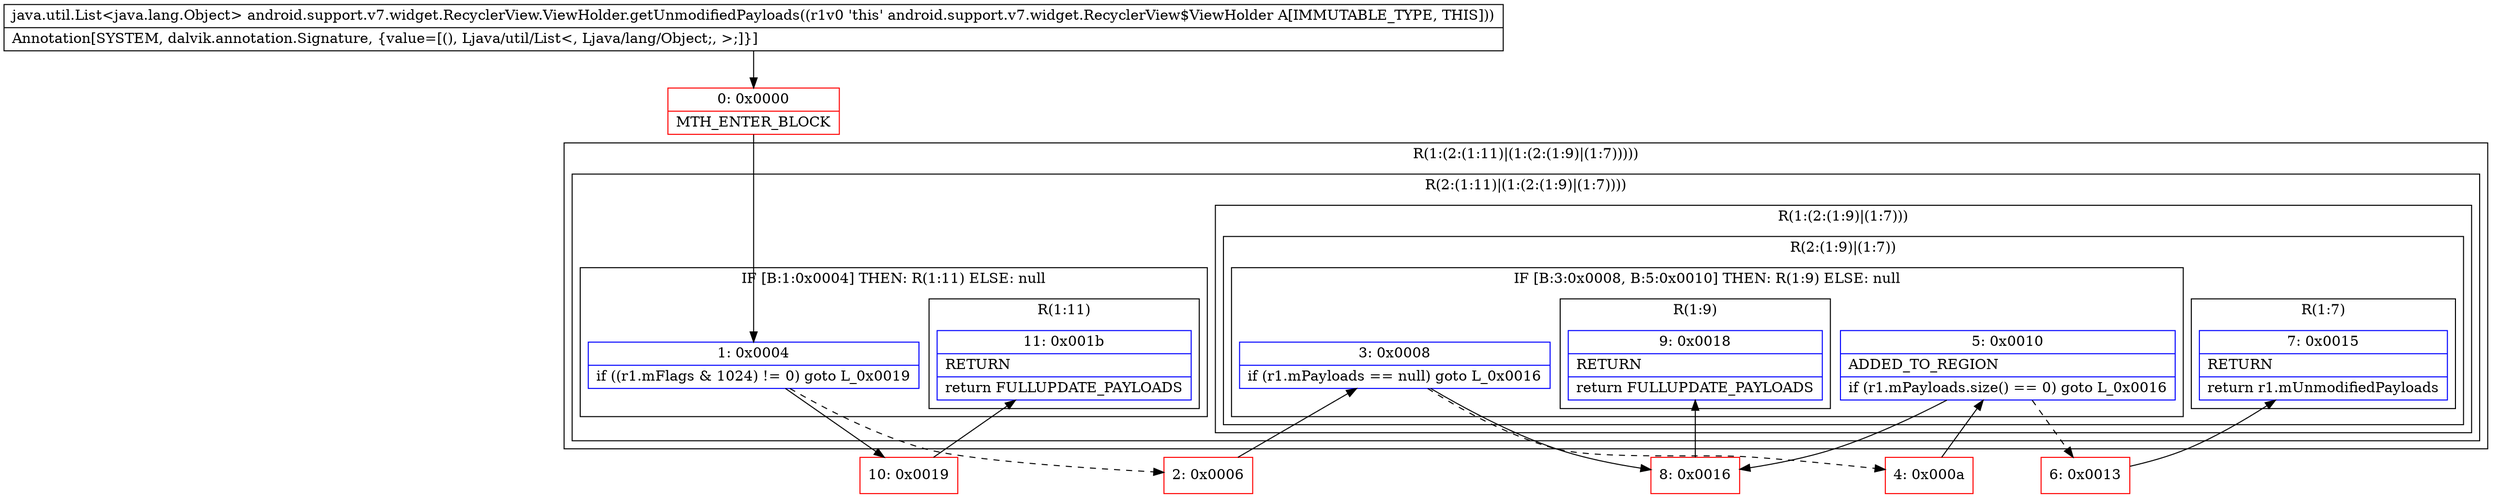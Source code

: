 digraph "CFG forandroid.support.v7.widget.RecyclerView.ViewHolder.getUnmodifiedPayloads()Ljava\/util\/List;" {
subgraph cluster_Region_2059618833 {
label = "R(1:(2:(1:11)|(1:(2:(1:9)|(1:7)))))";
node [shape=record,color=blue];
subgraph cluster_Region_1934301058 {
label = "R(2:(1:11)|(1:(2:(1:9)|(1:7))))";
node [shape=record,color=blue];
subgraph cluster_IfRegion_1618165052 {
label = "IF [B:1:0x0004] THEN: R(1:11) ELSE: null";
node [shape=record,color=blue];
Node_1 [shape=record,label="{1\:\ 0x0004|if ((r1.mFlags & 1024) != 0) goto L_0x0019\l}"];
subgraph cluster_Region_428279400 {
label = "R(1:11)";
node [shape=record,color=blue];
Node_11 [shape=record,label="{11\:\ 0x001b|RETURN\l|return FULLUPDATE_PAYLOADS\l}"];
}
}
subgraph cluster_Region_2037662859 {
label = "R(1:(2:(1:9)|(1:7)))";
node [shape=record,color=blue];
subgraph cluster_Region_1378396960 {
label = "R(2:(1:9)|(1:7))";
node [shape=record,color=blue];
subgraph cluster_IfRegion_726394500 {
label = "IF [B:3:0x0008, B:5:0x0010] THEN: R(1:9) ELSE: null";
node [shape=record,color=blue];
Node_3 [shape=record,label="{3\:\ 0x0008|if (r1.mPayloads == null) goto L_0x0016\l}"];
Node_5 [shape=record,label="{5\:\ 0x0010|ADDED_TO_REGION\l|if (r1.mPayloads.size() == 0) goto L_0x0016\l}"];
subgraph cluster_Region_173932995 {
label = "R(1:9)";
node [shape=record,color=blue];
Node_9 [shape=record,label="{9\:\ 0x0018|RETURN\l|return FULLUPDATE_PAYLOADS\l}"];
}
}
subgraph cluster_Region_1364544543 {
label = "R(1:7)";
node [shape=record,color=blue];
Node_7 [shape=record,label="{7\:\ 0x0015|RETURN\l|return r1.mUnmodifiedPayloads\l}"];
}
}
}
}
}
Node_0 [shape=record,color=red,label="{0\:\ 0x0000|MTH_ENTER_BLOCK\l}"];
Node_2 [shape=record,color=red,label="{2\:\ 0x0006}"];
Node_4 [shape=record,color=red,label="{4\:\ 0x000a}"];
Node_6 [shape=record,color=red,label="{6\:\ 0x0013}"];
Node_8 [shape=record,color=red,label="{8\:\ 0x0016}"];
Node_10 [shape=record,color=red,label="{10\:\ 0x0019}"];
MethodNode[shape=record,label="{java.util.List\<java.lang.Object\> android.support.v7.widget.RecyclerView.ViewHolder.getUnmodifiedPayloads((r1v0 'this' android.support.v7.widget.RecyclerView$ViewHolder A[IMMUTABLE_TYPE, THIS]))  | Annotation[SYSTEM, dalvik.annotation.Signature, \{value=[(), Ljava\/util\/List\<, Ljava\/lang\/Object;, \>;]\}]\l}"];
MethodNode -> Node_0;
Node_1 -> Node_2[style=dashed];
Node_1 -> Node_10;
Node_3 -> Node_4[style=dashed];
Node_3 -> Node_8;
Node_5 -> Node_6[style=dashed];
Node_5 -> Node_8;
Node_0 -> Node_1;
Node_2 -> Node_3;
Node_4 -> Node_5;
Node_6 -> Node_7;
Node_8 -> Node_9;
Node_10 -> Node_11;
}


